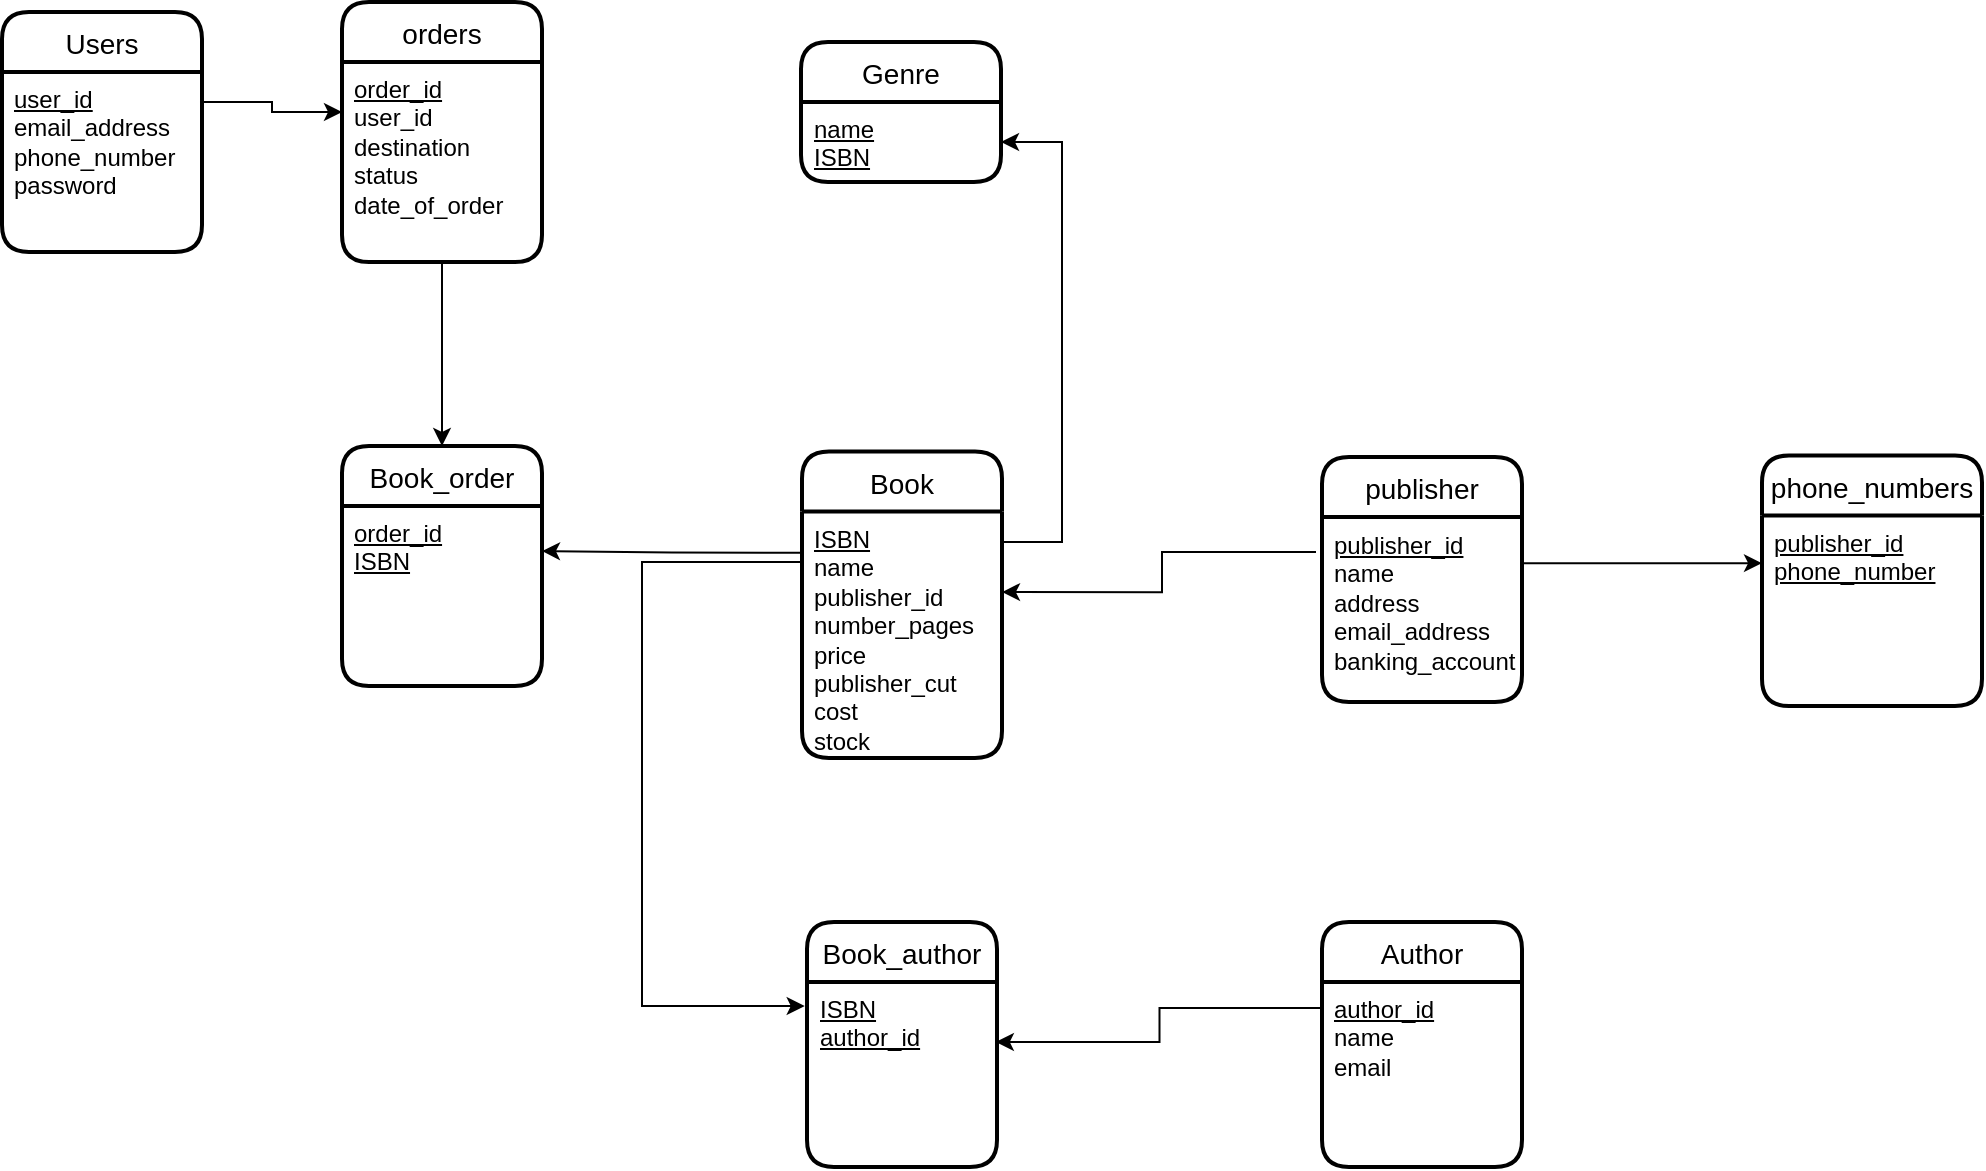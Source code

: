 <mxfile version="15.8.8" type="device"><diagram id="B1hMbcMJUkvkiMd3E4E6" name="Page-1"><mxGraphModel dx="2002" dy="731" grid="1" gridSize="10" guides="1" tooltips="1" connect="1" arrows="1" fold="1" page="1" pageScale="1" pageWidth="850" pageHeight="1100" math="0" shadow="0"><root><mxCell id="0"/><mxCell id="1" parent="0"/><mxCell id="__hpEF2aWf9zWy70ZRf8-5" value="orders" style="swimlane;childLayout=stackLayout;horizontal=1;startSize=30;horizontalStack=0;rounded=1;fontSize=14;fontStyle=0;strokeWidth=2;resizeParent=0;resizeLast=1;shadow=0;dashed=0;align=center;" parent="1" vertex="1"><mxGeometry x="160" y="120" width="100" height="130" as="geometry"/></mxCell><mxCell id="__hpEF2aWf9zWy70ZRf8-6" value="&lt;u&gt;order_id&lt;/u&gt;&lt;br&gt;user_id&lt;br&gt;destination&lt;br&gt;status&lt;br&gt;date_of_order" style="align=left;strokeColor=none;fillColor=none;spacingLeft=4;fontSize=12;verticalAlign=top;resizable=0;rotatable=0;part=1;fontStyle=0;html=1;" parent="__hpEF2aWf9zWy70ZRf8-5" vertex="1"><mxGeometry y="30" width="100" height="100" as="geometry"/></mxCell><mxCell id="__hpEF2aWf9zWy70ZRf8-12" style="edgeStyle=none;rounded=0;orthogonalLoop=1;jettySize=auto;html=1;exitX=0.5;exitY=1;exitDx=0;exitDy=0;exitPerimeter=0;endArrow=none;endFill=0;" parent="1" edge="1"><mxGeometry relative="1" as="geometry"><mxPoint x="477.5" y="240" as="sourcePoint"/><mxPoint x="477.5" y="240" as="targetPoint"/></mxGeometry></mxCell><mxCell id="__hpEF2aWf9zWy70ZRf8-13" value="Book" style="swimlane;childLayout=stackLayout;horizontal=1;startSize=30;horizontalStack=0;rounded=1;fontSize=14;fontStyle=0;strokeWidth=2;resizeParent=0;resizeLast=1;shadow=0;dashed=0;align=center;" parent="1" vertex="1"><mxGeometry x="390" y="344.75" width="100" height="153.25" as="geometry"/></mxCell><mxCell id="__hpEF2aWf9zWy70ZRf8-14" value="&lt;u&gt;ISBN&lt;/u&gt;&lt;br&gt;name&lt;br&gt;publisher_id&lt;br&gt;number_pages&lt;br&gt;price&lt;br&gt;publisher_cut&lt;br&gt;cost&lt;br&gt;stock" style="align=left;strokeColor=none;fillColor=none;spacingLeft=4;fontSize=12;verticalAlign=top;resizable=0;rotatable=0;part=1;html=1;" parent="__hpEF2aWf9zWy70ZRf8-13" vertex="1"><mxGeometry y="30" width="100" height="123.25" as="geometry"/></mxCell><mxCell id="K8qFX40kDGFRV9r7l6R2-4" style="edgeStyle=orthogonalEdgeStyle;rounded=0;orthogonalLoop=1;jettySize=auto;html=1;entryX=0;entryY=0.25;entryDx=0;entryDy=0;endArrow=classic;endFill=1;exitX=0.99;exitY=0.167;exitDx=0;exitDy=0;exitPerimeter=0;" parent="1" source="__hpEF2aWf9zWy70ZRf8-20" target="__hpEF2aWf9zWy70ZRf8-6" edge="1"><mxGeometry relative="1" as="geometry"/></mxCell><mxCell id="__hpEF2aWf9zWy70ZRf8-19" value="Users" style="swimlane;childLayout=stackLayout;horizontal=1;startSize=30;horizontalStack=0;rounded=1;fontSize=14;fontStyle=0;strokeWidth=2;resizeParent=0;resizeLast=1;shadow=0;dashed=0;align=center;" parent="1" vertex="1"><mxGeometry x="-10" y="125" width="100" height="120" as="geometry"/></mxCell><mxCell id="__hpEF2aWf9zWy70ZRf8-20" value="&lt;u&gt;user_id&lt;/u&gt;&lt;br&gt;email_address&lt;br&gt;phone_number&lt;br&gt;password&lt;br&gt;" style="align=left;strokeColor=none;fillColor=none;spacingLeft=4;fontSize=12;verticalAlign=top;resizable=0;rotatable=0;part=1;fontStyle=0;html=1;" parent="__hpEF2aWf9zWy70ZRf8-19" vertex="1"><mxGeometry y="30" width="100" height="90" as="geometry"/></mxCell><mxCell id="__hpEF2aWf9zWy70ZRf8-28" value="Book_order" style="swimlane;childLayout=stackLayout;horizontal=1;startSize=30;horizontalStack=0;rounded=1;fontSize=14;fontStyle=0;strokeWidth=2;resizeParent=0;resizeLast=1;shadow=0;dashed=0;align=center;" parent="1" vertex="1"><mxGeometry x="160" y="342" width="100" height="120" as="geometry"/></mxCell><mxCell id="__hpEF2aWf9zWy70ZRf8-29" value="&lt;u&gt;order_id&lt;br&gt;ISBN&lt;/u&gt;" style="align=left;strokeColor=none;fillColor=none;spacingLeft=4;fontSize=12;verticalAlign=top;resizable=0;rotatable=0;part=1;html=1;" parent="__hpEF2aWf9zWy70ZRf8-28" vertex="1"><mxGeometry y="30" width="100" height="90" as="geometry"/></mxCell><mxCell id="__hpEF2aWf9zWy70ZRf8-31" style="edgeStyle=orthogonalEdgeStyle;rounded=0;orthogonalLoop=1;jettySize=auto;html=1;exitX=0.5;exitY=1;exitDx=0;exitDy=0;entryX=0.5;entryY=0;entryDx=0;entryDy=0;" parent="1" source="__hpEF2aWf9zWy70ZRf8-6" target="__hpEF2aWf9zWy70ZRf8-28" edge="1"><mxGeometry relative="1" as="geometry"><Array as="points"><mxPoint x="210" y="320"/><mxPoint x="210" y="320"/></Array><mxPoint x="160" y="413" as="targetPoint"/></mxGeometry></mxCell><mxCell id="__hpEF2aWf9zWy70ZRf8-33" style="edgeStyle=orthogonalEdgeStyle;rounded=0;orthogonalLoop=1;jettySize=auto;html=1;exitX=0;exitY=0.167;exitDx=0;exitDy=0;entryX=1;entryY=0.25;entryDx=0;entryDy=0;exitPerimeter=0;" parent="1" source="__hpEF2aWf9zWy70ZRf8-14" target="__hpEF2aWf9zWy70ZRf8-29" edge="1"><mxGeometry relative="1" as="geometry"/></mxCell><mxCell id="__hpEF2aWf9zWy70ZRf8-35" value="Book_author" style="swimlane;childLayout=stackLayout;horizontal=1;startSize=30;horizontalStack=0;rounded=1;fontSize=14;fontStyle=0;strokeWidth=2;resizeParent=0;resizeLast=1;shadow=0;dashed=0;align=center;" parent="1" vertex="1"><mxGeometry x="392.5" y="580" width="95" height="122.5" as="geometry"/></mxCell><mxCell id="__hpEF2aWf9zWy70ZRf8-36" value="&lt;u&gt;ISBN&lt;/u&gt;&lt;br&gt;&lt;u&gt;author_id&lt;/u&gt;" style="align=left;strokeColor=none;fillColor=none;spacingLeft=4;fontSize=12;verticalAlign=top;resizable=0;rotatable=0;part=1;html=1;" parent="__hpEF2aWf9zWy70ZRf8-35" vertex="1"><mxGeometry y="30" width="95" height="92.5" as="geometry"/></mxCell><mxCell id="__hpEF2aWf9zWy70ZRf8-37" style="edgeStyle=orthogonalEdgeStyle;rounded=0;orthogonalLoop=1;jettySize=auto;html=1;exitX=0;exitY=0.25;exitDx=0;exitDy=0;entryX=-0.012;entryY=0.13;entryDx=0;entryDy=0;entryPerimeter=0;" parent="1" source="__hpEF2aWf9zWy70ZRf8-14" target="__hpEF2aWf9zWy70ZRf8-36" edge="1"><mxGeometry relative="1" as="geometry"><Array as="points"><mxPoint x="390" y="400"/><mxPoint x="310" y="400"/><mxPoint x="310" y="622"/></Array></mxGeometry></mxCell><mxCell id="__hpEF2aWf9zWy70ZRf8-38" value="Author" style="swimlane;childLayout=stackLayout;horizontal=1;startSize=30;horizontalStack=0;rounded=1;fontSize=14;fontStyle=0;strokeWidth=2;resizeParent=0;resizeLast=1;shadow=0;dashed=0;align=center;" parent="1" vertex="1"><mxGeometry x="650" y="580" width="100" height="122.5" as="geometry"/></mxCell><mxCell id="__hpEF2aWf9zWy70ZRf8-39" value="&lt;u&gt;author_id&lt;/u&gt;&lt;br&gt;name&lt;br&gt;email" style="align=left;strokeColor=none;fillColor=none;spacingLeft=4;fontSize=12;verticalAlign=top;resizable=0;rotatable=0;part=1;html=1;" parent="__hpEF2aWf9zWy70ZRf8-38" vertex="1"><mxGeometry y="30" width="100" height="92.5" as="geometry"/></mxCell><mxCell id="__hpEF2aWf9zWy70ZRf8-41" style="edgeStyle=orthogonalEdgeStyle;rounded=0;orthogonalLoop=1;jettySize=auto;html=1;exitX=0.006;exitY=0.141;exitDx=0;exitDy=0;entryX=0.994;entryY=0.324;entryDx=0;entryDy=0;entryPerimeter=0;exitPerimeter=0;" parent="1" source="__hpEF2aWf9zWy70ZRf8-39" target="__hpEF2aWf9zWy70ZRf8-36" edge="1"><mxGeometry relative="1" as="geometry"/></mxCell><mxCell id="__hpEF2aWf9zWy70ZRf8-42" value="publisher" style="swimlane;childLayout=stackLayout;horizontal=1;startSize=30;horizontalStack=0;rounded=1;fontSize=14;fontStyle=0;strokeWidth=2;resizeParent=0;resizeLast=1;shadow=0;dashed=0;align=center;" parent="1" vertex="1"><mxGeometry x="650" y="347.5" width="100" height="122.5" as="geometry"/></mxCell><mxCell id="__hpEF2aWf9zWy70ZRf8-43" value="&lt;u&gt;publisher_id&lt;br&gt;&lt;/u&gt;name&lt;br&gt;address&lt;br&gt;email_address&lt;br&gt;banking_account" style="align=left;strokeColor=none;fillColor=none;spacingLeft=4;fontSize=12;verticalAlign=top;resizable=0;rotatable=0;part=1;html=1;" parent="__hpEF2aWf9zWy70ZRf8-42" vertex="1"><mxGeometry y="30" width="100" height="92.5" as="geometry"/></mxCell><mxCell id="__hpEF2aWf9zWy70ZRf8-44" style="edgeStyle=orthogonalEdgeStyle;rounded=0;orthogonalLoop=1;jettySize=auto;html=1;exitX=-0.03;exitY=0.189;exitDx=0;exitDy=0;entryX=1;entryY=0.327;entryDx=0;entryDy=0;entryPerimeter=0;exitPerimeter=0;" parent="1" source="__hpEF2aWf9zWy70ZRf8-43" target="__hpEF2aWf9zWy70ZRf8-14" edge="1"><mxGeometry relative="1" as="geometry"/></mxCell><mxCell id="D_qivOVjsdMnU3c3_nTS-4" value="phone_numbers" style="swimlane;childLayout=stackLayout;horizontal=1;startSize=30;horizontalStack=0;rounded=1;fontSize=14;fontStyle=0;strokeWidth=2;resizeParent=0;resizeLast=1;shadow=0;dashed=0;align=center;" parent="1" vertex="1"><mxGeometry x="870" y="346.75" width="110" height="125.25" as="geometry"/></mxCell><mxCell id="D_qivOVjsdMnU3c3_nTS-5" value="&lt;u&gt;publisher_id&lt;br&gt;phone_number&lt;/u&gt;" style="align=left;strokeColor=none;fillColor=none;spacingLeft=4;fontSize=12;verticalAlign=top;resizable=0;rotatable=0;part=1;html=1;" parent="D_qivOVjsdMnU3c3_nTS-4" vertex="1"><mxGeometry y="30" width="110" height="95.25" as="geometry"/></mxCell><mxCell id="D_qivOVjsdMnU3c3_nTS-6" style="edgeStyle=orthogonalEdgeStyle;rounded=0;orthogonalLoop=1;jettySize=auto;html=1;exitX=1;exitY=0.25;exitDx=0;exitDy=0;entryX=0;entryY=0.25;entryDx=0;entryDy=0;" parent="1" source="__hpEF2aWf9zWy70ZRf8-43" target="D_qivOVjsdMnU3c3_nTS-5" edge="1"><mxGeometry relative="1" as="geometry"/></mxCell><mxCell id="K8qFX40kDGFRV9r7l6R2-1" value="Genre" style="swimlane;childLayout=stackLayout;horizontal=1;startSize=30;horizontalStack=0;rounded=1;fontSize=14;fontStyle=0;strokeWidth=2;resizeParent=0;resizeLast=1;shadow=0;dashed=0;align=center;" parent="1" vertex="1"><mxGeometry x="389.5" y="140" width="100" height="70" as="geometry"/></mxCell><mxCell id="K8qFX40kDGFRV9r7l6R2-2" value="&lt;u&gt;name&lt;br&gt;ISBN&lt;br&gt;&lt;/u&gt;" style="align=left;strokeColor=none;fillColor=none;spacingLeft=4;fontSize=12;verticalAlign=top;resizable=0;rotatable=0;part=1;html=1;" parent="K8qFX40kDGFRV9r7l6R2-1" vertex="1"><mxGeometry y="30" width="100" height="40" as="geometry"/></mxCell><mxCell id="K8qFX40kDGFRV9r7l6R2-5" style="edgeStyle=orthogonalEdgeStyle;rounded=0;orthogonalLoop=1;jettySize=auto;html=1;entryX=1;entryY=0.124;entryDx=0;entryDy=0;endArrow=classic;endFill=1;entryPerimeter=0;strokeColor=none;" parent="1" source="K8qFX40kDGFRV9r7l6R2-2" target="__hpEF2aWf9zWy70ZRf8-14" edge="1"><mxGeometry relative="1" as="geometry"/></mxCell><mxCell id="96VYA9UwHuDvXNCPc7la-1" style="edgeStyle=orthogonalEdgeStyle;rounded=0;orthogonalLoop=1;jettySize=auto;html=1;entryX=1;entryY=0.5;entryDx=0;entryDy=0;endArrow=classic;endFill=1;" edge="1" parent="1" source="__hpEF2aWf9zWy70ZRf8-14" target="K8qFX40kDGFRV9r7l6R2-2"><mxGeometry relative="1" as="geometry"><Array as="points"><mxPoint x="520" y="390"/><mxPoint x="520" y="190"/></Array></mxGeometry></mxCell></root></mxGraphModel></diagram></mxfile>
